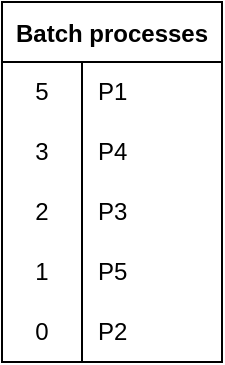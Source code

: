 <mxfile version="20.6.0" type="device"><diagram id="tbTqNP1Q5SqASBdto_Qc" name="Page-1"><mxGraphModel dx="1422" dy="723" grid="1" gridSize="10" guides="1" tooltips="1" connect="1" arrows="1" fold="1" page="1" pageScale="1" pageWidth="850" pageHeight="1100" math="0" shadow="0"><root><mxCell id="0"/><mxCell id="1" parent="0"/><mxCell id="at6M4I6jEXEbofKJ8lvH-2" value="Batch processes" style="shape=table;startSize=30;container=1;collapsible=0;childLayout=tableLayout;fixedRows=1;rowLines=0;fontStyle=1;" vertex="1" parent="1"><mxGeometry x="330" y="320" width="110" height="180" as="geometry"/></mxCell><mxCell id="at6M4I6jEXEbofKJ8lvH-3" value="" style="shape=tableRow;horizontal=0;startSize=0;swimlaneHead=0;swimlaneBody=0;top=0;left=0;bottom=0;right=0;collapsible=0;dropTarget=0;fillColor=none;points=[[0,0.5],[1,0.5]];portConstraint=eastwest;" vertex="1" parent="at6M4I6jEXEbofKJ8lvH-2"><mxGeometry y="30" width="110" height="30" as="geometry"/></mxCell><mxCell id="at6M4I6jEXEbofKJ8lvH-4" value="5" style="shape=partialRectangle;html=1;whiteSpace=wrap;connectable=0;fillColor=none;top=0;left=0;bottom=0;right=0;overflow=hidden;pointerEvents=1;" vertex="1" parent="at6M4I6jEXEbofKJ8lvH-3"><mxGeometry width="40" height="30" as="geometry"><mxRectangle width="40" height="30" as="alternateBounds"/></mxGeometry></mxCell><mxCell id="at6M4I6jEXEbofKJ8lvH-5" value="P1" style="shape=partialRectangle;html=1;whiteSpace=wrap;connectable=0;fillColor=none;top=0;left=0;bottom=0;right=0;align=left;spacingLeft=6;overflow=hidden;" vertex="1" parent="at6M4I6jEXEbofKJ8lvH-3"><mxGeometry x="40" width="70" height="30" as="geometry"><mxRectangle width="70" height="30" as="alternateBounds"/></mxGeometry></mxCell><mxCell id="at6M4I6jEXEbofKJ8lvH-6" value="" style="shape=tableRow;horizontal=0;startSize=0;swimlaneHead=0;swimlaneBody=0;top=0;left=0;bottom=0;right=0;collapsible=0;dropTarget=0;fillColor=none;points=[[0,0.5],[1,0.5]];portConstraint=eastwest;" vertex="1" parent="at6M4I6jEXEbofKJ8lvH-2"><mxGeometry y="60" width="110" height="30" as="geometry"/></mxCell><mxCell id="at6M4I6jEXEbofKJ8lvH-7" value="3" style="shape=partialRectangle;html=1;whiteSpace=wrap;connectable=0;fillColor=none;top=0;left=0;bottom=0;right=0;overflow=hidden;" vertex="1" parent="at6M4I6jEXEbofKJ8lvH-6"><mxGeometry width="40" height="30" as="geometry"><mxRectangle width="40" height="30" as="alternateBounds"/></mxGeometry></mxCell><mxCell id="at6M4I6jEXEbofKJ8lvH-8" value="P4" style="shape=partialRectangle;html=1;whiteSpace=wrap;connectable=0;fillColor=none;top=0;left=0;bottom=0;right=0;align=left;spacingLeft=6;overflow=hidden;" vertex="1" parent="at6M4I6jEXEbofKJ8lvH-6"><mxGeometry x="40" width="70" height="30" as="geometry"><mxRectangle width="70" height="30" as="alternateBounds"/></mxGeometry></mxCell><mxCell id="at6M4I6jEXEbofKJ8lvH-9" value="" style="shape=tableRow;horizontal=0;startSize=0;swimlaneHead=0;swimlaneBody=0;top=0;left=0;bottom=0;right=0;collapsible=0;dropTarget=0;fillColor=none;points=[[0,0.5],[1,0.5]];portConstraint=eastwest;" vertex="1" parent="at6M4I6jEXEbofKJ8lvH-2"><mxGeometry y="90" width="110" height="30" as="geometry"/></mxCell><mxCell id="at6M4I6jEXEbofKJ8lvH-10" value="2" style="shape=partialRectangle;html=1;whiteSpace=wrap;connectable=0;fillColor=none;top=0;left=0;bottom=0;right=0;overflow=hidden;" vertex="1" parent="at6M4I6jEXEbofKJ8lvH-9"><mxGeometry width="40" height="30" as="geometry"><mxRectangle width="40" height="30" as="alternateBounds"/></mxGeometry></mxCell><mxCell id="at6M4I6jEXEbofKJ8lvH-11" value="P3" style="shape=partialRectangle;html=1;whiteSpace=wrap;connectable=0;fillColor=none;top=0;left=0;bottom=0;right=0;align=left;spacingLeft=6;overflow=hidden;" vertex="1" parent="at6M4I6jEXEbofKJ8lvH-9"><mxGeometry x="40" width="70" height="30" as="geometry"><mxRectangle width="70" height="30" as="alternateBounds"/></mxGeometry></mxCell><mxCell id="at6M4I6jEXEbofKJ8lvH-12" style="shape=tableRow;horizontal=0;startSize=0;swimlaneHead=0;swimlaneBody=0;top=0;left=0;bottom=0;right=0;collapsible=0;dropTarget=0;fillColor=none;points=[[0,0.5],[1,0.5]];portConstraint=eastwest;" vertex="1" parent="at6M4I6jEXEbofKJ8lvH-2"><mxGeometry y="120" width="110" height="30" as="geometry"/></mxCell><mxCell id="at6M4I6jEXEbofKJ8lvH-13" value="1" style="shape=partialRectangle;html=1;whiteSpace=wrap;connectable=0;fillColor=none;top=0;left=0;bottom=0;right=0;overflow=hidden;" vertex="1" parent="at6M4I6jEXEbofKJ8lvH-12"><mxGeometry width="40" height="30" as="geometry"><mxRectangle width="40" height="30" as="alternateBounds"/></mxGeometry></mxCell><mxCell id="at6M4I6jEXEbofKJ8lvH-14" value="P5" style="shape=partialRectangle;html=1;whiteSpace=wrap;connectable=0;fillColor=none;top=0;left=0;bottom=0;right=0;align=left;spacingLeft=6;overflow=hidden;" vertex="1" parent="at6M4I6jEXEbofKJ8lvH-12"><mxGeometry x="40" width="70" height="30" as="geometry"><mxRectangle width="70" height="30" as="alternateBounds"/></mxGeometry></mxCell><mxCell id="at6M4I6jEXEbofKJ8lvH-15" style="shape=tableRow;horizontal=0;startSize=0;swimlaneHead=0;swimlaneBody=0;top=0;left=0;bottom=0;right=0;collapsible=0;dropTarget=0;fillColor=none;points=[[0,0.5],[1,0.5]];portConstraint=eastwest;" vertex="1" parent="at6M4I6jEXEbofKJ8lvH-2"><mxGeometry y="150" width="110" height="30" as="geometry"/></mxCell><mxCell id="at6M4I6jEXEbofKJ8lvH-16" value="0" style="shape=partialRectangle;html=1;whiteSpace=wrap;connectable=0;fillColor=none;top=0;left=0;bottom=0;right=0;overflow=hidden;" vertex="1" parent="at6M4I6jEXEbofKJ8lvH-15"><mxGeometry width="40" height="30" as="geometry"><mxRectangle width="40" height="30" as="alternateBounds"/></mxGeometry></mxCell><mxCell id="at6M4I6jEXEbofKJ8lvH-17" value="P2" style="shape=partialRectangle;html=1;whiteSpace=wrap;connectable=0;fillColor=none;top=0;left=0;bottom=0;right=0;align=left;spacingLeft=6;overflow=hidden;" vertex="1" parent="at6M4I6jEXEbofKJ8lvH-15"><mxGeometry x="40" width="70" height="30" as="geometry"><mxRectangle width="70" height="30" as="alternateBounds"/></mxGeometry></mxCell></root></mxGraphModel></diagram></mxfile>